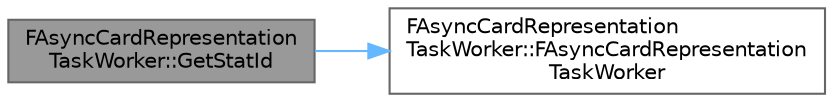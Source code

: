 digraph "FAsyncCardRepresentationTaskWorker::GetStatId"
{
 // INTERACTIVE_SVG=YES
 // LATEX_PDF_SIZE
  bgcolor="transparent";
  edge [fontname=Helvetica,fontsize=10,labelfontname=Helvetica,labelfontsize=10];
  node [fontname=Helvetica,fontsize=10,shape=box,height=0.2,width=0.4];
  rankdir="LR";
  Node1 [id="Node000001",label="FAsyncCardRepresentation\lTaskWorker::GetStatId",height=0.2,width=0.4,color="gray40", fillcolor="grey60", style="filled", fontcolor="black",tooltip=" "];
  Node1 -> Node2 [id="edge1_Node000001_Node000002",color="steelblue1",style="solid",tooltip=" "];
  Node2 [id="Node000002",label="FAsyncCardRepresentation\lTaskWorker::FAsyncCardRepresentation\lTaskWorker",height=0.2,width=0.4,color="grey40", fillcolor="white", style="filled",URL="$d9/d9b/classFAsyncCardRepresentationTaskWorker.html#acd692254c04a768fa1e6ed0eeb995e55",tooltip=" "];
}
